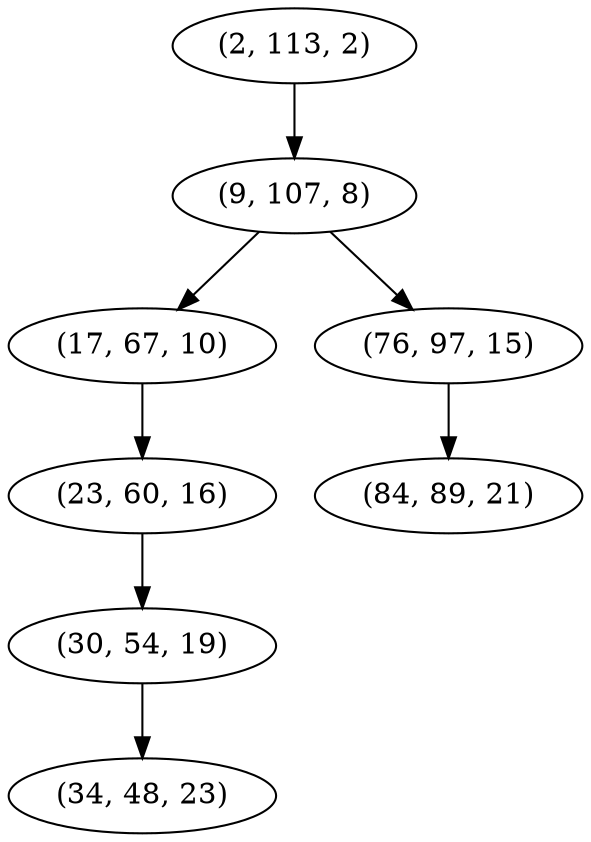 digraph tree {
    "(2, 113, 2)";
    "(9, 107, 8)";
    "(17, 67, 10)";
    "(23, 60, 16)";
    "(30, 54, 19)";
    "(34, 48, 23)";
    "(76, 97, 15)";
    "(84, 89, 21)";
    "(2, 113, 2)" -> "(9, 107, 8)";
    "(9, 107, 8)" -> "(17, 67, 10)";
    "(9, 107, 8)" -> "(76, 97, 15)";
    "(17, 67, 10)" -> "(23, 60, 16)";
    "(23, 60, 16)" -> "(30, 54, 19)";
    "(30, 54, 19)" -> "(34, 48, 23)";
    "(76, 97, 15)" -> "(84, 89, 21)";
}
